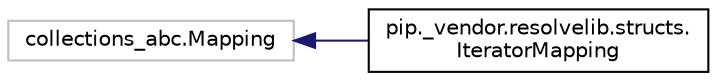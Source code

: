digraph "Graphical Class Hierarchy"
{
 // LATEX_PDF_SIZE
  edge [fontname="Helvetica",fontsize="10",labelfontname="Helvetica",labelfontsize="10"];
  node [fontname="Helvetica",fontsize="10",shape=record];
  rankdir="LR";
  Node7506 [label="collections_abc.Mapping",height=0.2,width=0.4,color="grey75", fillcolor="white", style="filled",tooltip=" "];
  Node7506 -> Node0 [dir="back",color="midnightblue",fontsize="10",style="solid",fontname="Helvetica"];
  Node0 [label="pip._vendor.resolvelib.structs.\lIteratorMapping",height=0.2,width=0.4,color="black", fillcolor="white", style="filled",URL="$classpip_1_1__vendor_1_1resolvelib_1_1structs_1_1IteratorMapping.html",tooltip=" "];
}
